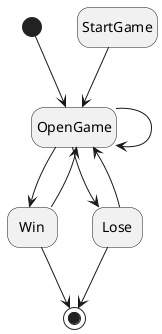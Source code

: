 @startuml
hide empty description
[*] --> OpenGame
StartGame--> OpenGame
OpenGame --> OpenGame
OpenGame --> Win
OpenGame --> Lose
Win --> [*]
Lose --> [*]
Win --> OpenGame
Lose --> OpenGame
@enduml
